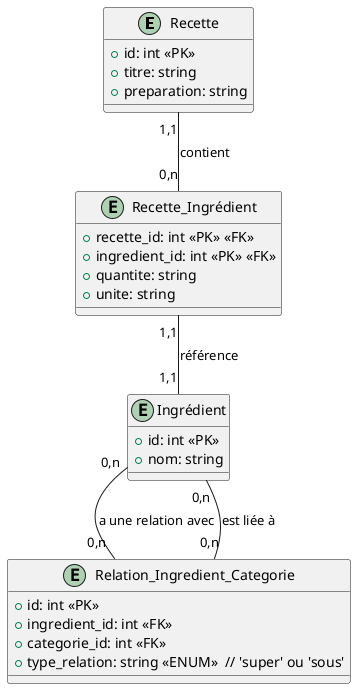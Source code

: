 @startuml

entity "Recette" {
  + id: int <<PK>>
  + titre: string
  + preparation: string
}

entity "Recette_Ingrédient" {
  + recette_id: int <<PK>> <<FK>>
  + ingredient_id: int <<PK>> <<FK>>
  + quantite: string
  + unite: string
}

entity "Ingrédient" {
  + id: int <<PK>>
  + nom: string
}



entity "Relation_Ingredient_Categorie" {
  + id: int <<PK>>
  + ingredient_id: int <<FK>>
  + categorie_id: int <<FK>>
  + type_relation: string <<ENUM>>  // 'super' ou 'sous'
}

Recette "1,1" -- "0,n" Recette_Ingrédient : contient
Recette_Ingrédient "1,1" -- "1,1" Ingrédient : référence
Ingrédient "0,n" -- "0,n" Relation_Ingredient_Categorie : a une relation avec
Ingrédient "0,n" -- "0,n" Relation_Ingredient_Categorie : est liée à

@enduml
